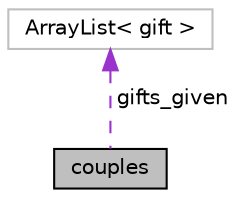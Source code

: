 digraph "couples"
{
  edge [fontname="Helvetica",fontsize="10",labelfontname="Helvetica",labelfontsize="10"];
  node [fontname="Helvetica",fontsize="10",shape=record];
  Node1 [label="couples",height=0.2,width=0.4,color="black", fillcolor="grey75", style="filled", fontcolor="black"];
  Node2 -> Node1 [dir="back",color="darkorchid3",fontsize="10",style="dashed",label=" gifts_given" ,fontname="Helvetica"];
  Node2 [label="ArrayList\< gift \>",height=0.2,width=0.4,color="grey75", fillcolor="white", style="filled"];
}
